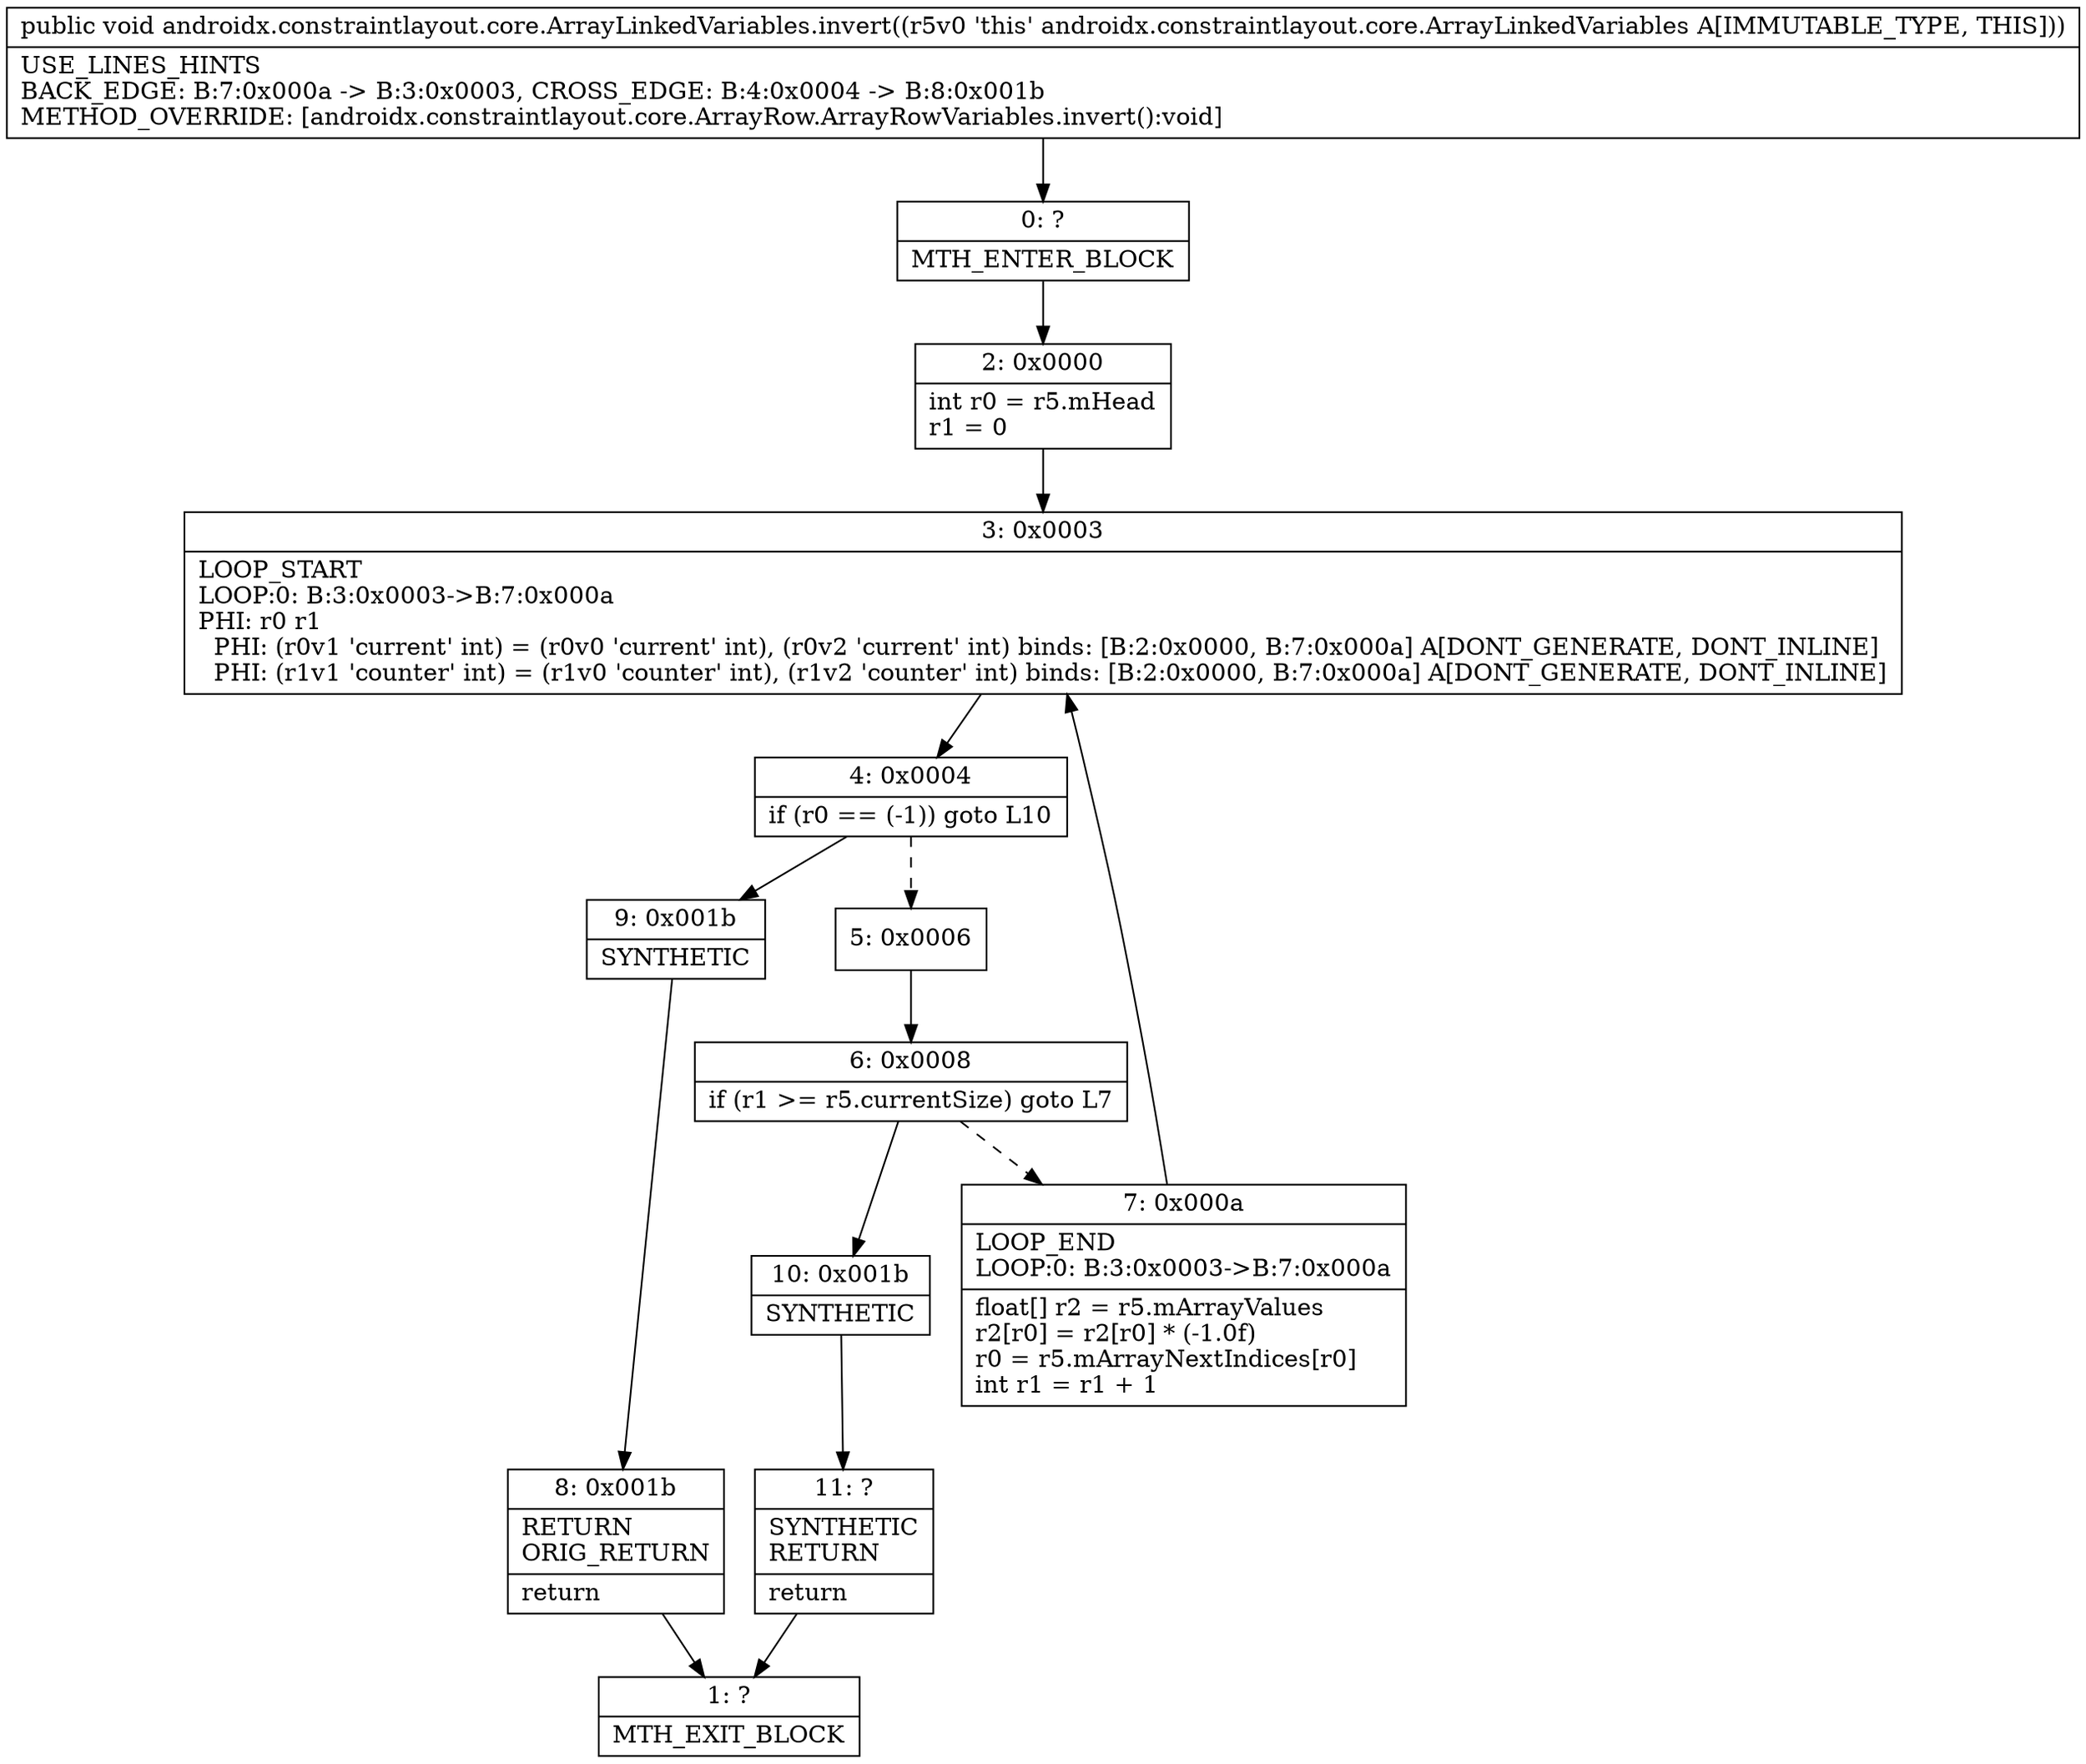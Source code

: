 digraph "CFG forandroidx.constraintlayout.core.ArrayLinkedVariables.invert()V" {
Node_0 [shape=record,label="{0\:\ ?|MTH_ENTER_BLOCK\l}"];
Node_2 [shape=record,label="{2\:\ 0x0000|int r0 = r5.mHead\lr1 = 0\l}"];
Node_3 [shape=record,label="{3\:\ 0x0003|LOOP_START\lLOOP:0: B:3:0x0003\-\>B:7:0x000a\lPHI: r0 r1 \l  PHI: (r0v1 'current' int) = (r0v0 'current' int), (r0v2 'current' int) binds: [B:2:0x0000, B:7:0x000a] A[DONT_GENERATE, DONT_INLINE]\l  PHI: (r1v1 'counter' int) = (r1v0 'counter' int), (r1v2 'counter' int) binds: [B:2:0x0000, B:7:0x000a] A[DONT_GENERATE, DONT_INLINE]\l}"];
Node_4 [shape=record,label="{4\:\ 0x0004|if (r0 == (\-1)) goto L10\l}"];
Node_5 [shape=record,label="{5\:\ 0x0006}"];
Node_6 [shape=record,label="{6\:\ 0x0008|if (r1 \>= r5.currentSize) goto L7\l}"];
Node_7 [shape=record,label="{7\:\ 0x000a|LOOP_END\lLOOP:0: B:3:0x0003\-\>B:7:0x000a\l|float[] r2 = r5.mArrayValues\lr2[r0] = r2[r0] * (\-1.0f)\lr0 = r5.mArrayNextIndices[r0]\lint r1 = r1 + 1\l}"];
Node_10 [shape=record,label="{10\:\ 0x001b|SYNTHETIC\l}"];
Node_11 [shape=record,label="{11\:\ ?|SYNTHETIC\lRETURN\l|return\l}"];
Node_1 [shape=record,label="{1\:\ ?|MTH_EXIT_BLOCK\l}"];
Node_9 [shape=record,label="{9\:\ 0x001b|SYNTHETIC\l}"];
Node_8 [shape=record,label="{8\:\ 0x001b|RETURN\lORIG_RETURN\l|return\l}"];
MethodNode[shape=record,label="{public void androidx.constraintlayout.core.ArrayLinkedVariables.invert((r5v0 'this' androidx.constraintlayout.core.ArrayLinkedVariables A[IMMUTABLE_TYPE, THIS]))  | USE_LINES_HINTS\lBACK_EDGE: B:7:0x000a \-\> B:3:0x0003, CROSS_EDGE: B:4:0x0004 \-\> B:8:0x001b\lMETHOD_OVERRIDE: [androidx.constraintlayout.core.ArrayRow.ArrayRowVariables.invert():void]\l}"];
MethodNode -> Node_0;Node_0 -> Node_2;
Node_2 -> Node_3;
Node_3 -> Node_4;
Node_4 -> Node_5[style=dashed];
Node_4 -> Node_9;
Node_5 -> Node_6;
Node_6 -> Node_7[style=dashed];
Node_6 -> Node_10;
Node_7 -> Node_3;
Node_10 -> Node_11;
Node_11 -> Node_1;
Node_9 -> Node_8;
Node_8 -> Node_1;
}

